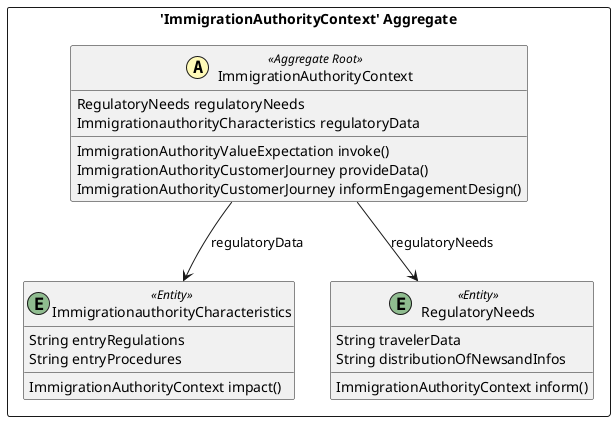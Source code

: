 @startuml

skinparam componentStyle uml2

package "'ImmigrationAuthorityContext' Aggregate" <<Rectangle>> {
	class ImmigrationAuthorityContext <<(A,#fffab8) Aggregate Root>> {
		RegulatoryNeeds regulatoryNeeds
		ImmigrationauthorityCharacteristics regulatoryData
		ImmigrationAuthorityValueExpectation invoke()
		ImmigrationAuthorityCustomerJourney provideData()
		ImmigrationAuthorityCustomerJourney informEngagementDesign()
	}
	class ImmigrationauthorityCharacteristics <<(E,DarkSeaGreen) Entity>> {
		String entryRegulations
		String entryProcedures
		ImmigrationAuthorityContext impact()
	}
	class RegulatoryNeeds <<(E,DarkSeaGreen) Entity>> {
		String travelerData
		String distributionOfNewsandInfos
		ImmigrationAuthorityContext inform()
	}
}
ImmigrationAuthorityContext --> RegulatoryNeeds : regulatoryNeeds
ImmigrationAuthorityContext --> ImmigrationauthorityCharacteristics : regulatoryData


@enduml
